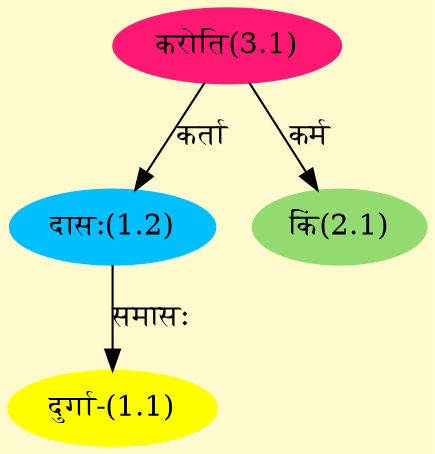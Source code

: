 digraph G{
rankdir=BT;
 compound=true;
 bgcolor="lemonchiffon1";
Node1_1 [style=filled, color="#FFFF00" label = "दुर्गा-(1.1)"]
Node1_2 [style=filled, color="#00BFFF" label = "दासः(1.2)"]
Node3_1 [style=filled, color="#FF1975" label = "करोति(3.1)"]
Node2_1 [style=filled, color="#93DB70" label = "किं(2.1)"]
/* Start of Relations section */

Node1_1 -> Node1_2 [  label="समासः"  dir="back" ]
Node1_2 -> Node3_1 [  label="कर्ता"  dir="back" ]
Node2_1 -> Node3_1 [  label="कर्म"  dir="back" ]
}
